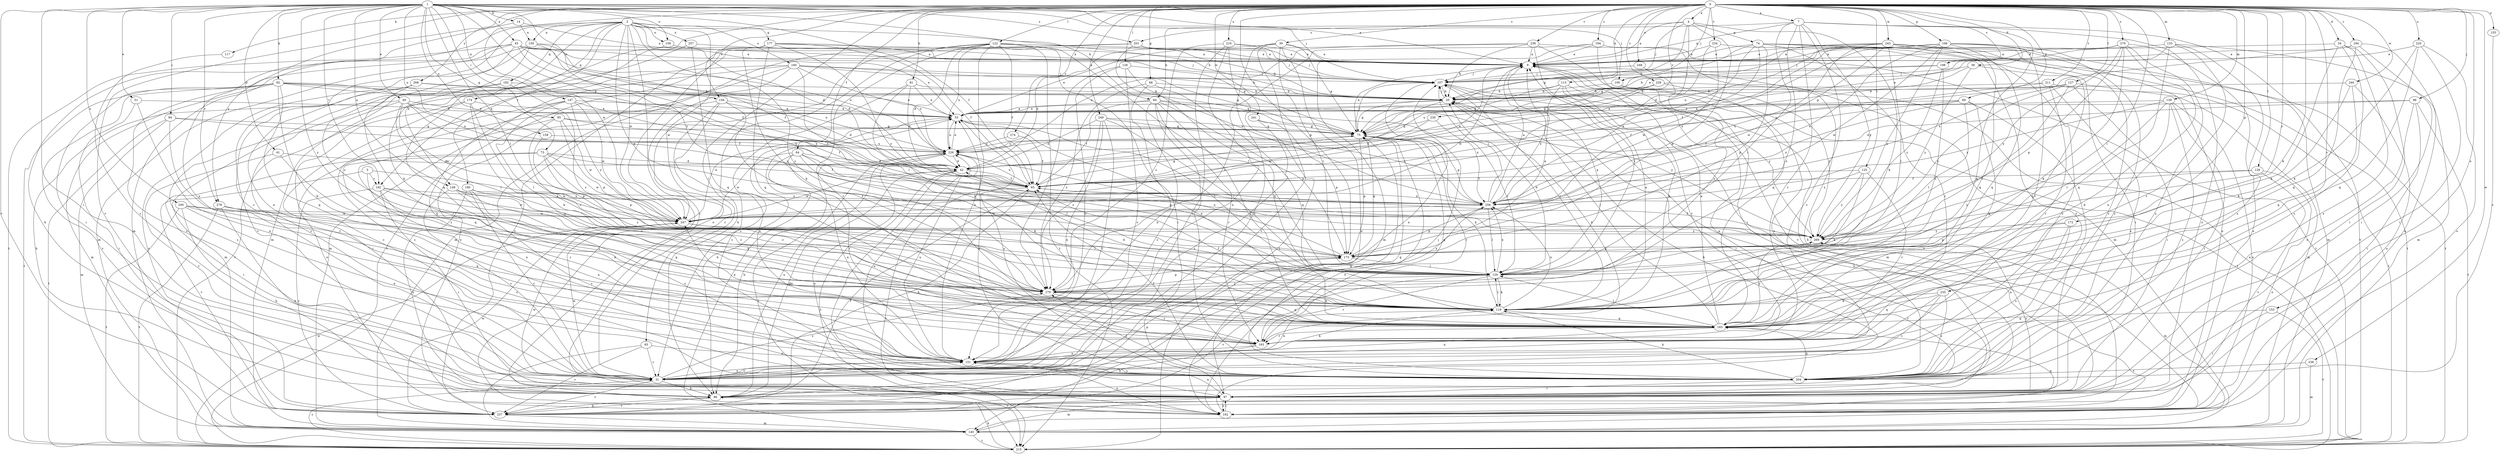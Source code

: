 strict digraph  {
0;
1;
2;
3;
4;
7;
9;
14;
20;
30;
31;
34;
38;
41;
42;
45;
49;
51;
53;
64;
65;
68;
69;
73;
74;
75;
81;
82;
84;
86;
93;
94;
95;
97;
98;
100;
107;
113;
117;
119;
122;
125;
126;
127;
128;
129;
133;
139;
140;
147;
149;
150;
151;
153;
155;
156;
158;
159;
160;
162;
166;
172;
173;
174;
177;
180;
182;
183;
184;
192;
193;
194;
198;
200;
201;
204;
211;
215;
216;
220;
226;
229;
230;
234;
235;
236;
237;
238;
240;
241;
243;
247;
248;
249;
257;
258;
268;
269;
270;
274;
278;
279;
0 -> 4  [label=a];
0 -> 7  [label=a];
0 -> 30  [label=c];
0 -> 34  [label=d];
0 -> 38  [label=d];
0 -> 64  [label=f];
0 -> 68  [label=g];
0 -> 69  [label=g];
0 -> 81  [label=h];
0 -> 93  [label=i];
0 -> 98  [label=j];
0 -> 100  [label=j];
0 -> 113  [label=k];
0 -> 117  [label=k];
0 -> 119  [label=k];
0 -> 122  [label=l];
0 -> 125  [label=l];
0 -> 126  [label=l];
0 -> 127  [label=l];
0 -> 128  [label=l];
0 -> 129  [label=l];
0 -> 133  [label=m];
0 -> 139  [label=m];
0 -> 153  [label=o];
0 -> 155  [label=o];
0 -> 156  [label=o];
0 -> 166  [label=p];
0 -> 172  [label=p];
0 -> 173  [label=p];
0 -> 184  [label=r];
0 -> 192  [label=r];
0 -> 194  [label=s];
0 -> 198  [label=s];
0 -> 211  [label=t];
0 -> 216  [label=u];
0 -> 220  [label=u];
0 -> 229  [label=v];
0 -> 230  [label=v];
0 -> 234  [label=v];
0 -> 235  [label=v];
0 -> 236  [label=v];
0 -> 237  [label=v];
0 -> 238  [label=w];
0 -> 240  [label=w];
0 -> 241  [label=w];
0 -> 243  [label=w];
0 -> 247  [label=w];
0 -> 248  [label=x];
0 -> 249  [label=x];
0 -> 268  [label=y];
0 -> 269  [label=y];
0 -> 270  [label=z];
0 -> 274  [label=z];
0 -> 278  [label=z];
1 -> 9  [label=a];
1 -> 14  [label=b];
1 -> 41  [label=d];
1 -> 45  [label=e];
1 -> 49  [label=e];
1 -> 51  [label=e];
1 -> 65  [label=f];
1 -> 73  [label=g];
1 -> 82  [label=h];
1 -> 84  [label=h];
1 -> 94  [label=i];
1 -> 95  [label=i];
1 -> 97  [label=i];
1 -> 100  [label=j];
1 -> 107  [label=j];
1 -> 129  [label=l];
1 -> 147  [label=n];
1 -> 149  [label=n];
1 -> 156  [label=o];
1 -> 158  [label=o];
1 -> 159  [label=o];
1 -> 192  [label=r];
1 -> 200  [label=s];
1 -> 201  [label=s];
1 -> 226  [label=u];
1 -> 237  [label=v];
1 -> 269  [label=y];
1 -> 278  [label=z];
1 -> 279  [label=z];
2 -> 20  [label=b];
2 -> 31  [label=c];
2 -> 42  [label=d];
2 -> 97  [label=i];
2 -> 140  [label=m];
2 -> 149  [label=n];
2 -> 150  [label=n];
2 -> 159  [label=o];
2 -> 160  [label=o];
2 -> 162  [label=o];
2 -> 173  [label=p];
2 -> 174  [label=q];
2 -> 177  [label=q];
2 -> 180  [label=q];
2 -> 182  [label=q];
2 -> 247  [label=w];
2 -> 257  [label=x];
2 -> 279  [label=z];
3 -> 192  [label=r];
3 -> 193  [label=r];
3 -> 237  [label=v];
3 -> 247  [label=w];
4 -> 9  [label=a];
4 -> 42  [label=d];
4 -> 74  [label=g];
4 -> 75  [label=g];
4 -> 84  [label=h];
4 -> 107  [label=j];
4 -> 119  [label=k];
4 -> 173  [label=p];
7 -> 9  [label=a];
7 -> 31  [label=c];
7 -> 129  [label=l];
7 -> 162  [label=o];
7 -> 183  [label=q];
7 -> 193  [label=r];
7 -> 201  [label=s];
7 -> 215  [label=t];
7 -> 269  [label=y];
7 -> 279  [label=z];
9 -> 107  [label=j];
9 -> 237  [label=v];
9 -> 247  [label=w];
14 -> 9  [label=a];
14 -> 150  [label=n];
14 -> 151  [label=n];
20 -> 53  [label=e];
20 -> 75  [label=g];
20 -> 97  [label=i];
20 -> 107  [label=j];
20 -> 247  [label=w];
30 -> 9  [label=a];
30 -> 31  [label=c];
30 -> 42  [label=d];
30 -> 75  [label=g];
30 -> 129  [label=l];
30 -> 162  [label=o];
30 -> 237  [label=v];
31 -> 86  [label=h];
31 -> 151  [label=n];
31 -> 237  [label=v];
31 -> 247  [label=w];
31 -> 279  [label=z];
34 -> 9  [label=a];
34 -> 31  [label=c];
34 -> 97  [label=i];
34 -> 119  [label=k];
34 -> 204  [label=s];
38 -> 75  [label=g];
38 -> 107  [label=j];
38 -> 183  [label=q];
38 -> 269  [label=y];
41 -> 31  [label=c];
41 -> 42  [label=d];
41 -> 279  [label=z];
42 -> 65  [label=f];
42 -> 97  [label=i];
42 -> 215  [label=t];
42 -> 247  [label=w];
45 -> 9  [label=a];
45 -> 42  [label=d];
45 -> 53  [label=e];
45 -> 65  [label=f];
45 -> 86  [label=h];
45 -> 97  [label=i];
45 -> 107  [label=j];
45 -> 215  [label=t];
45 -> 226  [label=u];
45 -> 279  [label=z];
49 -> 53  [label=e];
49 -> 65  [label=f];
49 -> 86  [label=h];
49 -> 129  [label=l];
49 -> 204  [label=s];
49 -> 226  [label=u];
49 -> 247  [label=w];
51 -> 53  [label=e];
51 -> 97  [label=i];
51 -> 151  [label=n];
53 -> 75  [label=g];
53 -> 86  [label=h];
53 -> 129  [label=l];
53 -> 204  [label=s];
53 -> 226  [label=u];
64 -> 42  [label=d];
64 -> 119  [label=k];
64 -> 129  [label=l];
64 -> 151  [label=n];
64 -> 173  [label=p];
64 -> 193  [label=r];
64 -> 247  [label=w];
65 -> 9  [label=a];
65 -> 75  [label=g];
65 -> 86  [label=h];
65 -> 215  [label=t];
65 -> 226  [label=u];
65 -> 258  [label=x];
68 -> 20  [label=b];
68 -> 151  [label=n];
68 -> 183  [label=q];
68 -> 279  [label=z];
69 -> 53  [label=e];
69 -> 65  [label=f];
69 -> 97  [label=i];
69 -> 129  [label=l];
69 -> 183  [label=q];
69 -> 258  [label=x];
73 -> 42  [label=d];
73 -> 65  [label=f];
73 -> 97  [label=i];
73 -> 151  [label=n];
73 -> 173  [label=p];
73 -> 247  [label=w];
73 -> 279  [label=z];
74 -> 9  [label=a];
74 -> 20  [label=b];
74 -> 97  [label=i];
74 -> 173  [label=p];
74 -> 193  [label=r];
74 -> 204  [label=s];
74 -> 215  [label=t];
74 -> 247  [label=w];
74 -> 258  [label=x];
75 -> 9  [label=a];
75 -> 107  [label=j];
75 -> 119  [label=k];
75 -> 162  [label=o];
75 -> 173  [label=p];
75 -> 193  [label=r];
75 -> 226  [label=u];
81 -> 20  [label=b];
81 -> 31  [label=c];
81 -> 42  [label=d];
81 -> 53  [label=e];
81 -> 119  [label=k];
82 -> 20  [label=b];
82 -> 31  [label=c];
82 -> 53  [label=e];
82 -> 75  [label=g];
82 -> 119  [label=k];
82 -> 140  [label=m];
82 -> 183  [label=q];
82 -> 215  [label=t];
82 -> 237  [label=v];
82 -> 258  [label=x];
84 -> 31  [label=c];
84 -> 53  [label=e];
84 -> 65  [label=f];
84 -> 173  [label=p];
84 -> 183  [label=q];
84 -> 193  [label=r];
84 -> 204  [label=s];
84 -> 258  [label=x];
84 -> 269  [label=y];
86 -> 9  [label=a];
86 -> 42  [label=d];
86 -> 107  [label=j];
86 -> 173  [label=p];
86 -> 226  [label=u];
86 -> 237  [label=v];
93 -> 31  [label=c];
93 -> 140  [label=m];
93 -> 151  [label=n];
93 -> 237  [label=v];
94 -> 75  [label=g];
94 -> 140  [label=m];
94 -> 193  [label=r];
94 -> 215  [label=t];
94 -> 258  [label=x];
95 -> 65  [label=f];
95 -> 75  [label=g];
95 -> 173  [label=p];
95 -> 183  [label=q];
95 -> 247  [label=w];
95 -> 279  [label=z];
97 -> 75  [label=g];
97 -> 140  [label=m];
97 -> 151  [label=n];
97 -> 162  [label=o];
97 -> 237  [label=v];
97 -> 247  [label=w];
97 -> 269  [label=y];
98 -> 42  [label=d];
98 -> 53  [label=e];
98 -> 97  [label=i];
98 -> 204  [label=s];
98 -> 215  [label=t];
100 -> 20  [label=b];
100 -> 215  [label=t];
100 -> 269  [label=y];
107 -> 20  [label=b];
107 -> 140  [label=m];
107 -> 151  [label=n];
107 -> 269  [label=y];
113 -> 20  [label=b];
113 -> 75  [label=g];
113 -> 119  [label=k];
113 -> 193  [label=r];
113 -> 237  [label=v];
113 -> 258  [label=x];
117 -> 31  [label=c];
119 -> 9  [label=a];
119 -> 42  [label=d];
119 -> 53  [label=e];
119 -> 65  [label=f];
119 -> 107  [label=j];
119 -> 129  [label=l];
119 -> 151  [label=n];
119 -> 183  [label=q];
119 -> 258  [label=x];
122 -> 9  [label=a];
122 -> 42  [label=d];
122 -> 65  [label=f];
122 -> 86  [label=h];
122 -> 97  [label=i];
122 -> 129  [label=l];
122 -> 151  [label=n];
122 -> 193  [label=r];
122 -> 215  [label=t];
122 -> 226  [label=u];
122 -> 247  [label=w];
125 -> 65  [label=f];
125 -> 119  [label=k];
125 -> 193  [label=r];
125 -> 258  [label=x];
125 -> 269  [label=y];
126 -> 31  [label=c];
126 -> 107  [label=j];
126 -> 151  [label=n];
126 -> 183  [label=q];
126 -> 279  [label=z];
127 -> 20  [label=b];
127 -> 97  [label=i];
127 -> 129  [label=l];
127 -> 140  [label=m];
127 -> 226  [label=u];
127 -> 269  [label=y];
128 -> 65  [label=f];
128 -> 162  [label=o];
128 -> 237  [label=v];
128 -> 269  [label=y];
129 -> 9  [label=a];
129 -> 20  [label=b];
129 -> 119  [label=k];
129 -> 193  [label=r];
129 -> 237  [label=v];
129 -> 258  [label=x];
129 -> 279  [label=z];
133 -> 9  [label=a];
133 -> 53  [label=e];
133 -> 140  [label=m];
133 -> 183  [label=q];
133 -> 193  [label=r];
133 -> 204  [label=s];
139 -> 53  [label=e];
139 -> 97  [label=i];
139 -> 119  [label=k];
139 -> 129  [label=l];
139 -> 162  [label=o];
139 -> 204  [label=s];
139 -> 258  [label=x];
140 -> 20  [label=b];
140 -> 53  [label=e];
140 -> 215  [label=t];
147 -> 53  [label=e];
147 -> 65  [label=f];
147 -> 129  [label=l];
147 -> 183  [label=q];
147 -> 204  [label=s];
147 -> 247  [label=w];
147 -> 269  [label=y];
149 -> 31  [label=c];
149 -> 119  [label=k];
149 -> 204  [label=s];
149 -> 258  [label=x];
149 -> 279  [label=z];
150 -> 9  [label=a];
150 -> 65  [label=f];
150 -> 119  [label=k];
150 -> 140  [label=m];
150 -> 151  [label=n];
150 -> 269  [label=y];
151 -> 31  [label=c];
151 -> 119  [label=k];
151 -> 204  [label=s];
151 -> 226  [label=u];
153 -> 97  [label=i];
153 -> 183  [label=q];
153 -> 215  [label=t];
155 -> 204  [label=s];
156 -> 42  [label=d];
156 -> 53  [label=e];
156 -> 151  [label=n];
156 -> 162  [label=o];
156 -> 204  [label=s];
156 -> 279  [label=z];
158 -> 173  [label=p];
158 -> 226  [label=u];
159 -> 9  [label=a];
159 -> 183  [label=q];
160 -> 20  [label=b];
160 -> 31  [label=c];
160 -> 75  [label=g];
160 -> 107  [label=j];
160 -> 129  [label=l];
160 -> 140  [label=m];
160 -> 162  [label=o];
160 -> 215  [label=t];
160 -> 226  [label=u];
162 -> 20  [label=b];
162 -> 97  [label=i];
162 -> 151  [label=n];
162 -> 183  [label=q];
166 -> 9  [label=a];
166 -> 42  [label=d];
166 -> 65  [label=f];
166 -> 107  [label=j];
166 -> 140  [label=m];
166 -> 183  [label=q];
166 -> 193  [label=r];
166 -> 204  [label=s];
166 -> 247  [label=w];
166 -> 258  [label=x];
166 -> 269  [label=y];
172 -> 151  [label=n];
172 -> 173  [label=p];
172 -> 204  [label=s];
172 -> 269  [label=y];
173 -> 9  [label=a];
173 -> 75  [label=g];
173 -> 129  [label=l];
173 -> 226  [label=u];
174 -> 31  [label=c];
174 -> 53  [label=e];
174 -> 97  [label=i];
174 -> 119  [label=k];
174 -> 183  [label=q];
177 -> 9  [label=a];
177 -> 65  [label=f];
177 -> 75  [label=g];
177 -> 119  [label=k];
177 -> 162  [label=o];
177 -> 183  [label=q];
177 -> 237  [label=v];
177 -> 269  [label=y];
180 -> 31  [label=c];
180 -> 86  [label=h];
180 -> 204  [label=s];
180 -> 258  [label=x];
180 -> 279  [label=z];
182 -> 20  [label=b];
182 -> 31  [label=c];
182 -> 140  [label=m];
182 -> 279  [label=z];
183 -> 9  [label=a];
183 -> 107  [label=j];
183 -> 129  [label=l];
183 -> 151  [label=n];
183 -> 193  [label=r];
183 -> 269  [label=y];
184 -> 9  [label=a];
184 -> 97  [label=i];
184 -> 162  [label=o];
184 -> 183  [label=q];
184 -> 258  [label=x];
192 -> 97  [label=i];
192 -> 151  [label=n];
192 -> 183  [label=q];
192 -> 237  [label=v];
192 -> 247  [label=w];
192 -> 258  [label=x];
193 -> 20  [label=b];
193 -> 75  [label=g];
193 -> 86  [label=h];
193 -> 151  [label=n];
193 -> 247  [label=w];
194 -> 9  [label=a];
194 -> 97  [label=i];
194 -> 140  [label=m];
194 -> 215  [label=t];
194 -> 279  [label=z];
198 -> 20  [label=b];
198 -> 107  [label=j];
198 -> 269  [label=y];
198 -> 279  [label=z];
200 -> 86  [label=h];
200 -> 151  [label=n];
200 -> 183  [label=q];
200 -> 215  [label=t];
200 -> 247  [label=w];
200 -> 279  [label=z];
201 -> 9  [label=a];
201 -> 20  [label=b];
201 -> 107  [label=j];
201 -> 140  [label=m];
201 -> 215  [label=t];
201 -> 258  [label=x];
204 -> 53  [label=e];
204 -> 65  [label=f];
204 -> 75  [label=g];
204 -> 97  [label=i];
204 -> 119  [label=k];
204 -> 183  [label=q];
204 -> 226  [label=u];
204 -> 279  [label=z];
211 -> 20  [label=b];
211 -> 65  [label=f];
211 -> 193  [label=r];
211 -> 204  [label=s];
211 -> 215  [label=t];
215 -> 9  [label=a];
215 -> 31  [label=c];
215 -> 86  [label=h];
215 -> 247  [label=w];
216 -> 9  [label=a];
216 -> 31  [label=c];
216 -> 107  [label=j];
216 -> 151  [label=n];
216 -> 215  [label=t];
216 -> 279  [label=z];
220 -> 9  [label=a];
220 -> 97  [label=i];
220 -> 119  [label=k];
220 -> 162  [label=o];
220 -> 183  [label=q];
226 -> 42  [label=d];
226 -> 53  [label=e];
226 -> 86  [label=h];
226 -> 162  [label=o];
226 -> 215  [label=t];
229 -> 20  [label=b];
229 -> 75  [label=g];
229 -> 86  [label=h];
229 -> 204  [label=s];
229 -> 226  [label=u];
230 -> 42  [label=d];
230 -> 75  [label=g];
230 -> 129  [label=l];
234 -> 9  [label=a];
234 -> 65  [label=f];
234 -> 215  [label=t];
234 -> 258  [label=x];
235 -> 31  [label=c];
235 -> 119  [label=k];
235 -> 183  [label=q];
235 -> 193  [label=r];
235 -> 204  [label=s];
236 -> 9  [label=a];
236 -> 20  [label=b];
236 -> 53  [label=e];
236 -> 129  [label=l];
236 -> 140  [label=m];
236 -> 183  [label=q];
236 -> 226  [label=u];
237 -> 65  [label=f];
237 -> 86  [label=h];
237 -> 140  [label=m];
237 -> 247  [label=w];
238 -> 140  [label=m];
238 -> 204  [label=s];
240 -> 20  [label=b];
240 -> 119  [label=k];
240 -> 162  [label=o];
240 -> 183  [label=q];
241 -> 31  [label=c];
241 -> 75  [label=g];
241 -> 173  [label=p];
243 -> 9  [label=a];
243 -> 31  [label=c];
243 -> 75  [label=g];
243 -> 129  [label=l];
243 -> 162  [label=o];
243 -> 183  [label=q];
243 -> 204  [label=s];
243 -> 226  [label=u];
243 -> 247  [label=w];
243 -> 258  [label=x];
247 -> 53  [label=e];
247 -> 129  [label=l];
247 -> 269  [label=y];
248 -> 107  [label=j];
248 -> 279  [label=z];
249 -> 31  [label=c];
249 -> 42  [label=d];
249 -> 75  [label=g];
249 -> 129  [label=l];
249 -> 151  [label=n];
249 -> 258  [label=x];
249 -> 279  [label=z];
257 -> 9  [label=a];
257 -> 140  [label=m];
257 -> 183  [label=q];
258 -> 9  [label=a];
258 -> 75  [label=g];
258 -> 107  [label=j];
258 -> 129  [label=l];
258 -> 173  [label=p];
258 -> 247  [label=w];
268 -> 20  [label=b];
268 -> 31  [label=c];
268 -> 193  [label=r];
268 -> 226  [label=u];
268 -> 237  [label=v];
269 -> 65  [label=f];
269 -> 140  [label=m];
269 -> 173  [label=p];
270 -> 53  [label=e];
270 -> 119  [label=k];
270 -> 151  [label=n];
270 -> 162  [label=o];
270 -> 173  [label=p];
270 -> 204  [label=s];
270 -> 269  [label=y];
270 -> 198  [label=d];
274 -> 65  [label=f];
274 -> 226  [label=u];
278 -> 86  [label=h];
278 -> 119  [label=k];
278 -> 204  [label=s];
278 -> 215  [label=t];
278 -> 247  [label=w];
279 -> 119  [label=k];
279 -> 173  [label=p];
279 -> 183  [label=q];
279 -> 193  [label=r];
279 -> 258  [label=x];
}

